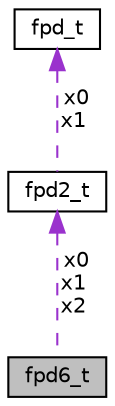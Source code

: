 digraph "fpd6_t"
{
 // LATEX_PDF_SIZE
  edge [fontname="Helvetica",fontsize="10",labelfontname="Helvetica",labelfontsize="10"];
  node [fontname="Helvetica",fontsize="10",shape=record];
  Node1 [label="fpd6_t",height=0.2,width=0.4,color="black", fillcolor="grey75", style="filled", fontcolor="black",tooltip=" "];
  Node2 -> Node1 [dir="back",color="darkorchid3",fontsize="10",style="dashed",label=" x0\nx1\nx2" ,fontname="Helvetica"];
  Node2 [label="fpd2_t",height=0.2,width=0.4,color="black", fillcolor="white", style="filled",URL="$structfpd2__t.html",tooltip=" "];
  Node3 -> Node2 [dir="back",color="darkorchid3",fontsize="10",style="dashed",label=" x0\nx1" ,fontname="Helvetica"];
  Node3 [label="fpd_t",height=0.2,width=0.4,color="black", fillcolor="white", style="filled",URL="$structfpd__t.html",tooltip=" "];
}
